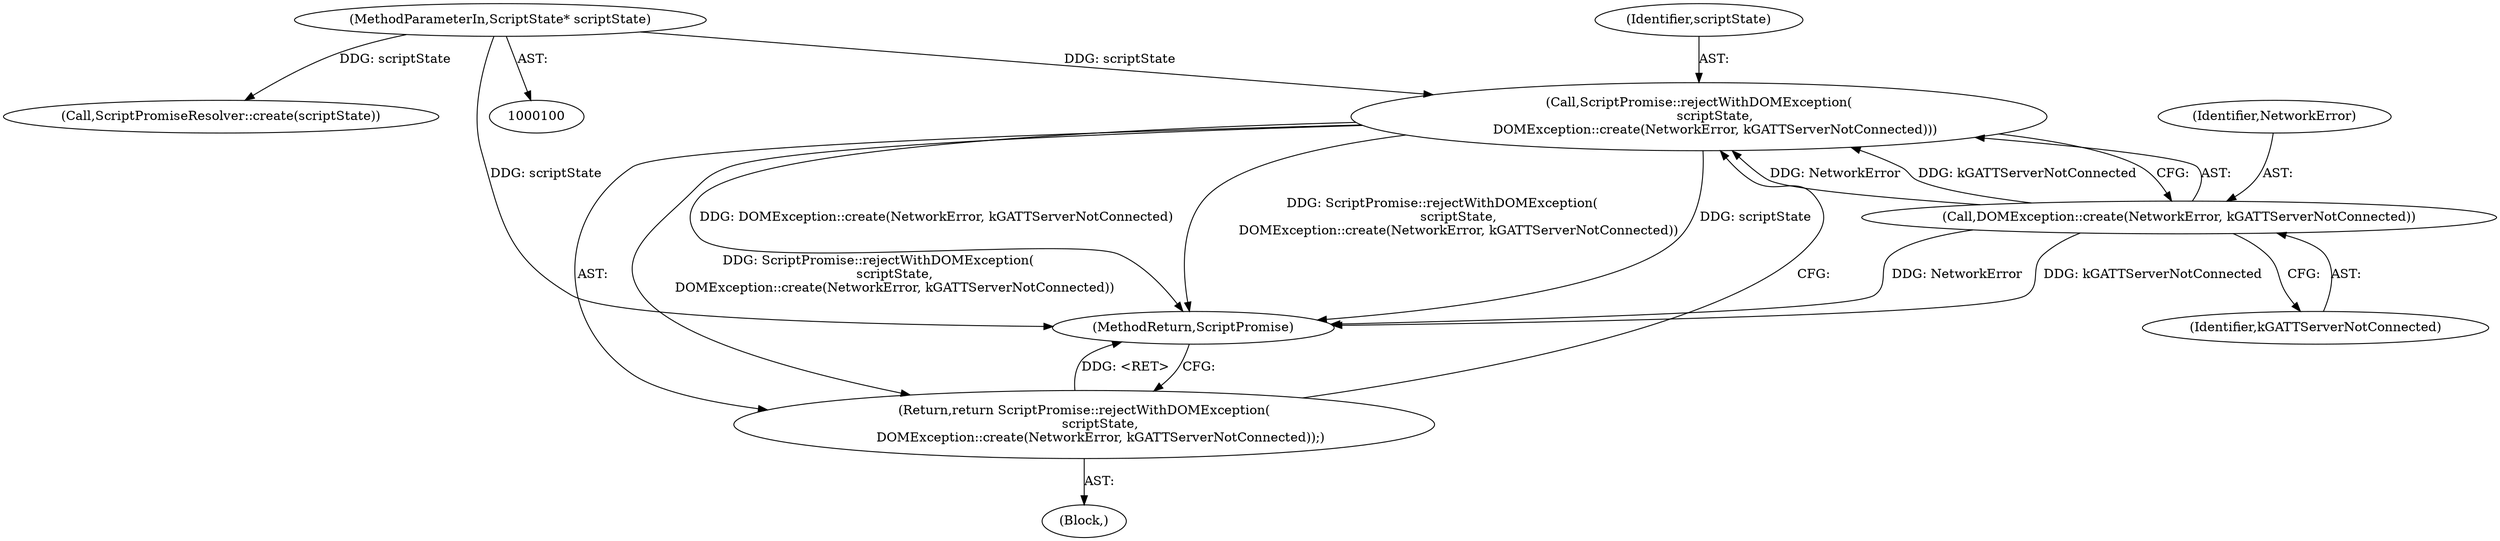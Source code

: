 digraph "0_Chrome_2bceda4948deeaed0a5a99305d0d488eb952f64f_0@pointer" {
"1000110" [label="(Call,ScriptPromise::rejectWithDOMException(\n        scriptState,\n        DOMException::create(NetworkError, kGATTServerNotConnected)))"];
"1000101" [label="(MethodParameterIn,ScriptState* scriptState)"];
"1000112" [label="(Call,DOMException::create(NetworkError, kGATTServerNotConnected))"];
"1000109" [label="(Return,return ScriptPromise::rejectWithDOMException(\n        scriptState,\n        DOMException::create(NetworkError, kGATTServerNotConnected));)"];
"1000109" [label="(Return,return ScriptPromise::rejectWithDOMException(\n        scriptState,\n        DOMException::create(NetworkError, kGATTServerNotConnected));)"];
"1000118" [label="(Call,ScriptPromiseResolver::create(scriptState))"];
"1000110" [label="(Call,ScriptPromise::rejectWithDOMException(\n        scriptState,\n        DOMException::create(NetworkError, kGATTServerNotConnected)))"];
"1000112" [label="(Call,DOMException::create(NetworkError, kGATTServerNotConnected))"];
"1000111" [label="(Identifier,scriptState)"];
"1000113" [label="(Identifier,NetworkError)"];
"1000101" [label="(MethodParameterIn,ScriptState* scriptState)"];
"1000114" [label="(Identifier,kGATTServerNotConnected)"];
"1000108" [label="(Block,)"];
"1000155" [label="(MethodReturn,ScriptPromise)"];
"1000110" -> "1000109"  [label="AST: "];
"1000110" -> "1000112"  [label="CFG: "];
"1000111" -> "1000110"  [label="AST: "];
"1000112" -> "1000110"  [label="AST: "];
"1000109" -> "1000110"  [label="CFG: "];
"1000110" -> "1000155"  [label="DDG: DOMException::create(NetworkError, kGATTServerNotConnected)"];
"1000110" -> "1000155"  [label="DDG: ScriptPromise::rejectWithDOMException(\n        scriptState,\n        DOMException::create(NetworkError, kGATTServerNotConnected))"];
"1000110" -> "1000155"  [label="DDG: scriptState"];
"1000110" -> "1000109"  [label="DDG: ScriptPromise::rejectWithDOMException(\n        scriptState,\n        DOMException::create(NetworkError, kGATTServerNotConnected))"];
"1000101" -> "1000110"  [label="DDG: scriptState"];
"1000112" -> "1000110"  [label="DDG: NetworkError"];
"1000112" -> "1000110"  [label="DDG: kGATTServerNotConnected"];
"1000101" -> "1000100"  [label="AST: "];
"1000101" -> "1000155"  [label="DDG: scriptState"];
"1000101" -> "1000118"  [label="DDG: scriptState"];
"1000112" -> "1000114"  [label="CFG: "];
"1000113" -> "1000112"  [label="AST: "];
"1000114" -> "1000112"  [label="AST: "];
"1000112" -> "1000155"  [label="DDG: kGATTServerNotConnected"];
"1000112" -> "1000155"  [label="DDG: NetworkError"];
"1000109" -> "1000108"  [label="AST: "];
"1000155" -> "1000109"  [label="CFG: "];
"1000109" -> "1000155"  [label="DDG: <RET>"];
}
